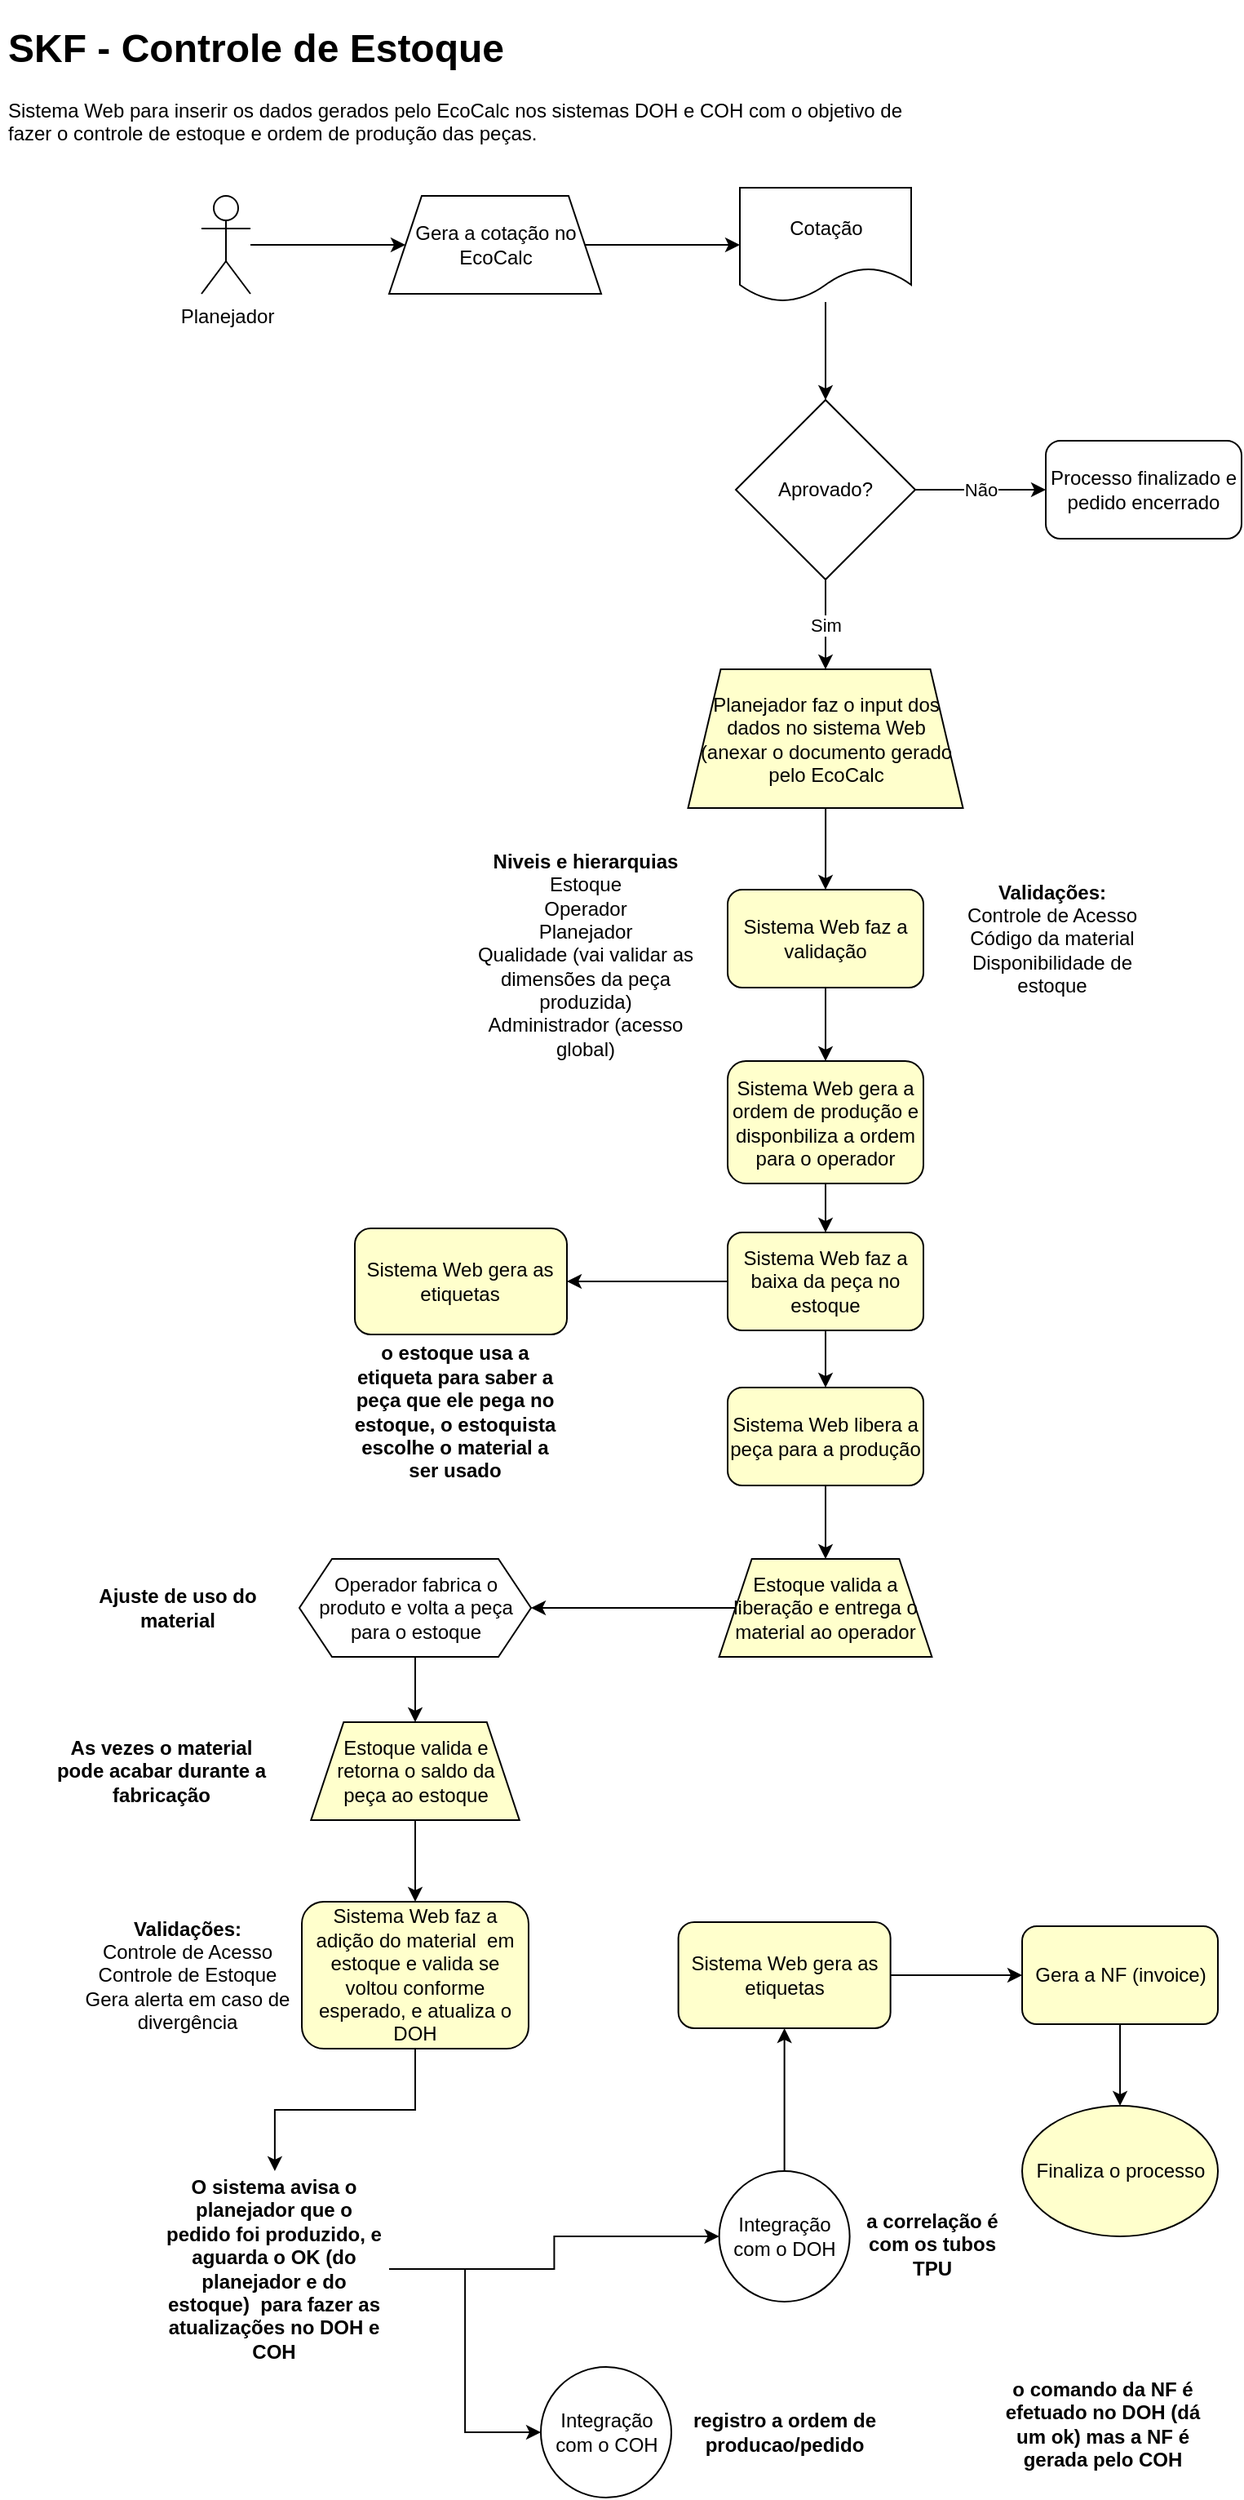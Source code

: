 <mxfile version="13.9.9" type="github">
  <diagram id="DgriANRo6SjlQrBQB8I8" name="Page-1">
    <mxGraphModel dx="1504" dy="676" grid="1" gridSize="10" guides="1" tooltips="1" connect="1" arrows="1" fold="1" page="1" pageScale="1" pageWidth="827" pageHeight="1169" math="0" shadow="0">
      <root>
        <mxCell id="0" />
        <mxCell id="1" parent="0" />
        <mxCell id="86dVdtpe8MZ_GBPZOqXo-11" style="edgeStyle=orthogonalEdgeStyle;rounded=0;orthogonalLoop=1;jettySize=auto;html=1;" edge="1" parent="1" source="86dVdtpe8MZ_GBPZOqXo-2" target="86dVdtpe8MZ_GBPZOqXo-38">
          <mxGeometry relative="1" as="geometry">
            <mxPoint x="316" y="90" as="targetPoint" />
          </mxGeometry>
        </mxCell>
        <mxCell id="86dVdtpe8MZ_GBPZOqXo-2" value="Planejador" style="shape=umlActor;verticalLabelPosition=bottom;verticalAlign=top;html=1;outlineConnect=0;" vertex="1" parent="1">
          <mxGeometry x="133.5" y="120" width="30" height="60" as="geometry" />
        </mxCell>
        <mxCell id="86dVdtpe8MZ_GBPZOqXo-12" value="Aprovado?" style="rhombus;whiteSpace=wrap;html=1;" vertex="1" parent="1">
          <mxGeometry x="461" y="245" width="110" height="110" as="geometry" />
        </mxCell>
        <mxCell id="86dVdtpe8MZ_GBPZOqXo-14" value="Processo finalizado e pedido encerrado" style="rounded=1;whiteSpace=wrap;html=1;" vertex="1" parent="1">
          <mxGeometry x="651" y="270" width="120" height="60" as="geometry" />
        </mxCell>
        <mxCell id="86dVdtpe8MZ_GBPZOqXo-16" value="" style="endArrow=classic;html=1;exitX=1;exitY=0.5;exitDx=0;exitDy=0;entryX=0;entryY=0.5;entryDx=0;entryDy=0;" edge="1" parent="1" source="86dVdtpe8MZ_GBPZOqXo-12" target="86dVdtpe8MZ_GBPZOqXo-14">
          <mxGeometry relative="1" as="geometry">
            <mxPoint x="561" y="305" as="sourcePoint" />
            <mxPoint x="661" y="305" as="targetPoint" />
            <Array as="points">
              <mxPoint x="621" y="300" />
            </Array>
          </mxGeometry>
        </mxCell>
        <mxCell id="86dVdtpe8MZ_GBPZOqXo-17" value="Não" style="edgeLabel;resizable=0;html=1;align=center;verticalAlign=middle;" connectable="0" vertex="1" parent="86dVdtpe8MZ_GBPZOqXo-16">
          <mxGeometry relative="1" as="geometry" />
        </mxCell>
        <mxCell id="86dVdtpe8MZ_GBPZOqXo-23" value="" style="edgeStyle=orthogonalEdgeStyle;rounded=0;orthogonalLoop=1;jettySize=auto;html=1;" edge="1" parent="1" source="86dVdtpe8MZ_GBPZOqXo-18" target="86dVdtpe8MZ_GBPZOqXo-22">
          <mxGeometry relative="1" as="geometry" />
        </mxCell>
        <mxCell id="86dVdtpe8MZ_GBPZOqXo-18" value="Planejador faz o input dos dados no sistema Web&lt;br&gt;(anexar o documento gerado pelo EcoCalc" style="shape=trapezoid;perimeter=trapezoidPerimeter;whiteSpace=wrap;html=1;fixedSize=1;fillColor=#FFFFCC;" vertex="1" parent="1">
          <mxGeometry x="431.75" y="410" width="168.5" height="85" as="geometry" />
        </mxCell>
        <mxCell id="86dVdtpe8MZ_GBPZOqXo-19" value="" style="endArrow=classic;html=1;exitX=0.5;exitY=1;exitDx=0;exitDy=0;entryX=0.5;entryY=0;entryDx=0;entryDy=0;" edge="1" parent="1" source="86dVdtpe8MZ_GBPZOqXo-12" target="86dVdtpe8MZ_GBPZOqXo-18">
          <mxGeometry relative="1" as="geometry">
            <mxPoint x="581" y="310" as="sourcePoint" />
            <mxPoint x="661" y="310" as="targetPoint" />
            <Array as="points" />
          </mxGeometry>
        </mxCell>
        <mxCell id="86dVdtpe8MZ_GBPZOqXo-20" value="Sim" style="edgeLabel;resizable=0;html=1;align=center;verticalAlign=middle;" connectable="0" vertex="1" parent="86dVdtpe8MZ_GBPZOqXo-19">
          <mxGeometry relative="1" as="geometry" />
        </mxCell>
        <mxCell id="86dVdtpe8MZ_GBPZOqXo-25" value="" style="edgeStyle=orthogonalEdgeStyle;rounded=0;orthogonalLoop=1;jettySize=auto;html=1;" edge="1" parent="1" source="86dVdtpe8MZ_GBPZOqXo-22" target="86dVdtpe8MZ_GBPZOqXo-24">
          <mxGeometry relative="1" as="geometry" />
        </mxCell>
        <mxCell id="86dVdtpe8MZ_GBPZOqXo-22" value="Sistema Web faz a validação" style="rounded=1;whiteSpace=wrap;html=1;fillColor=#FFFFCC;" vertex="1" parent="1">
          <mxGeometry x="456" y="545" width="120" height="60" as="geometry" />
        </mxCell>
        <mxCell id="86dVdtpe8MZ_GBPZOqXo-27" value="" style="edgeStyle=orthogonalEdgeStyle;rounded=0;orthogonalLoop=1;jettySize=auto;html=1;" edge="1" parent="1" source="86dVdtpe8MZ_GBPZOqXo-24" target="86dVdtpe8MZ_GBPZOqXo-26">
          <mxGeometry relative="1" as="geometry" />
        </mxCell>
        <mxCell id="86dVdtpe8MZ_GBPZOqXo-24" value="Sistema Web gera a ordem de produção e disponbiliza a ordem para o operador" style="rounded=1;whiteSpace=wrap;html=1;fillColor=#FFFFCC;" vertex="1" parent="1">
          <mxGeometry x="456" y="650" width="120" height="75" as="geometry" />
        </mxCell>
        <mxCell id="86dVdtpe8MZ_GBPZOqXo-29" value="" style="edgeStyle=orthogonalEdgeStyle;rounded=0;orthogonalLoop=1;jettySize=auto;html=1;" edge="1" parent="1" source="86dVdtpe8MZ_GBPZOqXo-26" target="86dVdtpe8MZ_GBPZOqXo-28">
          <mxGeometry relative="1" as="geometry" />
        </mxCell>
        <mxCell id="86dVdtpe8MZ_GBPZOqXo-83" value="" style="edgeStyle=orthogonalEdgeStyle;rounded=0;orthogonalLoop=1;jettySize=auto;html=1;" edge="1" parent="1" source="86dVdtpe8MZ_GBPZOqXo-26" target="86dVdtpe8MZ_GBPZOqXo-82">
          <mxGeometry relative="1" as="geometry" />
        </mxCell>
        <mxCell id="86dVdtpe8MZ_GBPZOqXo-26" value="Sistema Web faz a baixa da peça no estoque" style="rounded=1;whiteSpace=wrap;html=1;fillColor=#FFFFCC;" vertex="1" parent="1">
          <mxGeometry x="456" y="755" width="120" height="60" as="geometry" />
        </mxCell>
        <mxCell id="86dVdtpe8MZ_GBPZOqXo-51" value="" style="edgeStyle=orthogonalEdgeStyle;rounded=0;orthogonalLoop=1;jettySize=auto;html=1;" edge="1" parent="1" source="86dVdtpe8MZ_GBPZOqXo-28" target="86dVdtpe8MZ_GBPZOqXo-50">
          <mxGeometry relative="1" as="geometry" />
        </mxCell>
        <mxCell id="86dVdtpe8MZ_GBPZOqXo-28" value="Sistema Web libera a peça para a produção" style="rounded=1;whiteSpace=wrap;html=1;fillColor=#FFFFCC;" vertex="1" parent="1">
          <mxGeometry x="456" y="850" width="120" height="60" as="geometry" />
        </mxCell>
        <mxCell id="86dVdtpe8MZ_GBPZOqXo-40" value="" style="edgeStyle=orthogonalEdgeStyle;rounded=0;orthogonalLoop=1;jettySize=auto;html=1;" edge="1" parent="1" source="86dVdtpe8MZ_GBPZOqXo-34" target="86dVdtpe8MZ_GBPZOqXo-12">
          <mxGeometry relative="1" as="geometry" />
        </mxCell>
        <mxCell id="86dVdtpe8MZ_GBPZOqXo-34" value="Cotação" style="shape=document;whiteSpace=wrap;html=1;boundedLbl=1;" vertex="1" parent="1">
          <mxGeometry x="463.5" y="115" width="105" height="70" as="geometry" />
        </mxCell>
        <mxCell id="86dVdtpe8MZ_GBPZOqXo-39" value="" style="edgeStyle=orthogonalEdgeStyle;rounded=0;orthogonalLoop=1;jettySize=auto;html=1;" edge="1" parent="1" source="86dVdtpe8MZ_GBPZOqXo-38" target="86dVdtpe8MZ_GBPZOqXo-34">
          <mxGeometry relative="1" as="geometry" />
        </mxCell>
        <mxCell id="86dVdtpe8MZ_GBPZOqXo-38" value="&lt;span&gt;Gera a cotação no EcoCalc&lt;/span&gt;" style="shape=trapezoid;perimeter=trapezoidPerimeter;whiteSpace=wrap;html=1;fixedSize=1;" vertex="1" parent="1">
          <mxGeometry x="248.5" y="120" width="130" height="60" as="geometry" />
        </mxCell>
        <mxCell id="86dVdtpe8MZ_GBPZOqXo-41" value="&lt;span&gt;Integração com o COH&lt;/span&gt;" style="ellipse;whiteSpace=wrap;html=1;aspect=fixed;" vertex="1" parent="1">
          <mxGeometry x="341.5" y="1450" width="80" height="80" as="geometry" />
        </mxCell>
        <mxCell id="86dVdtpe8MZ_GBPZOqXo-46" value="&lt;div&gt;&lt;b&gt;Niveis e hierarquias&lt;/b&gt;&lt;/div&gt;&lt;div&gt;Estoque&lt;/div&gt;&lt;div&gt;Operador&lt;/div&gt;&lt;div&gt;Planejador&lt;/div&gt;&lt;div&gt;Qualidade (vai validar as dimensões da peça produzida)&lt;/div&gt;&lt;div&gt;Administrador (acesso global)&lt;/div&gt;" style="text;html=1;strokeColor=none;fillColor=none;align=center;verticalAlign=middle;whiteSpace=wrap;rounded=0;" vertex="1" parent="1">
          <mxGeometry x="293.5" y="537" width="150" height="96" as="geometry" />
        </mxCell>
        <mxCell id="86dVdtpe8MZ_GBPZOqXo-47" value="&lt;div&gt;&lt;b&gt;Validações:&lt;/b&gt;&lt;/div&gt;&lt;div&gt;Controle de Acesso&lt;/div&gt;&lt;div&gt;Código da material&lt;/div&gt;&lt;div&gt;Disponibilidade de estoque&lt;/div&gt;" style="text;html=1;strokeColor=none;fillColor=none;align=center;verticalAlign=middle;whiteSpace=wrap;rounded=0;" vertex="1" parent="1">
          <mxGeometry x="586" y="527" width="137.5" height="96" as="geometry" />
        </mxCell>
        <mxCell id="86dVdtpe8MZ_GBPZOqXo-54" value="" style="edgeStyle=orthogonalEdgeStyle;rounded=0;orthogonalLoop=1;jettySize=auto;html=1;" edge="1" parent="1" source="86dVdtpe8MZ_GBPZOqXo-48" target="86dVdtpe8MZ_GBPZOqXo-55">
          <mxGeometry relative="1" as="geometry">
            <mxPoint x="264.5" y="1095" as="targetPoint" />
          </mxGeometry>
        </mxCell>
        <mxCell id="86dVdtpe8MZ_GBPZOqXo-48" value="Operador fabrica o produto e volta a peça para o estoque" style="shape=hexagon;perimeter=hexagonPerimeter2;whiteSpace=wrap;html=1;fixedSize=1;" vertex="1" parent="1">
          <mxGeometry x="193.5" y="955" width="142" height="60" as="geometry" />
        </mxCell>
        <mxCell id="86dVdtpe8MZ_GBPZOqXo-52" value="" style="edgeStyle=orthogonalEdgeStyle;rounded=0;orthogonalLoop=1;jettySize=auto;html=1;" edge="1" parent="1" source="86dVdtpe8MZ_GBPZOqXo-50" target="86dVdtpe8MZ_GBPZOqXo-48">
          <mxGeometry relative="1" as="geometry" />
        </mxCell>
        <mxCell id="86dVdtpe8MZ_GBPZOqXo-50" value="Estoque valida a liberação e entrega o material ao operador" style="shape=trapezoid;perimeter=trapezoidPerimeter;whiteSpace=wrap;html=1;fixedSize=1;fillColor=#FFFFCC;" vertex="1" parent="1">
          <mxGeometry x="450.81" y="955" width="130.38" height="60" as="geometry" />
        </mxCell>
        <mxCell id="86dVdtpe8MZ_GBPZOqXo-57" value="" style="edgeStyle=orthogonalEdgeStyle;rounded=0;orthogonalLoop=1;jettySize=auto;html=1;" edge="1" parent="1" source="86dVdtpe8MZ_GBPZOqXo-55" target="86dVdtpe8MZ_GBPZOqXo-56">
          <mxGeometry relative="1" as="geometry" />
        </mxCell>
        <mxCell id="86dVdtpe8MZ_GBPZOqXo-55" value="Estoque valida e retorna o saldo da peça ao estoque" style="shape=trapezoid;perimeter=trapezoidPerimeter;whiteSpace=wrap;html=1;fixedSize=1;fillColor=#FFFFCC;" vertex="1" parent="1">
          <mxGeometry x="200.63" y="1055" width="127.75" height="60" as="geometry" />
        </mxCell>
        <mxCell id="86dVdtpe8MZ_GBPZOqXo-59" value="" style="edgeStyle=orthogonalEdgeStyle;rounded=0;orthogonalLoop=1;jettySize=auto;html=1;exitX=0.5;exitY=0;exitDx=0;exitDy=0;" edge="1" parent="1" source="86dVdtpe8MZ_GBPZOqXo-64" target="86dVdtpe8MZ_GBPZOqXo-58">
          <mxGeometry relative="1" as="geometry" />
        </mxCell>
        <mxCell id="86dVdtpe8MZ_GBPZOqXo-65" value="" style="edgeStyle=orthogonalEdgeStyle;rounded=0;orthogonalLoop=1;jettySize=auto;html=1;exitX=1;exitY=0.5;exitDx=0;exitDy=0;" edge="1" parent="1" source="86dVdtpe8MZ_GBPZOqXo-76" target="86dVdtpe8MZ_GBPZOqXo-64">
          <mxGeometry relative="1" as="geometry" />
        </mxCell>
        <mxCell id="86dVdtpe8MZ_GBPZOqXo-77" style="edgeStyle=orthogonalEdgeStyle;rounded=0;orthogonalLoop=1;jettySize=auto;html=1;" edge="1" parent="1" source="86dVdtpe8MZ_GBPZOqXo-56" target="86dVdtpe8MZ_GBPZOqXo-76">
          <mxGeometry relative="1" as="geometry" />
        </mxCell>
        <mxCell id="86dVdtpe8MZ_GBPZOqXo-56" value="Sistema Web faz a adição do material&amp;nbsp; em estoque e valida se voltou conforme esperado, e atualiza o DOH" style="rounded=1;whiteSpace=wrap;html=1;fillColor=#FFFFCC;" vertex="1" parent="1">
          <mxGeometry x="195" y="1165" width="138.99" height="90" as="geometry" />
        </mxCell>
        <mxCell id="86dVdtpe8MZ_GBPZOqXo-61" value="" style="edgeStyle=orthogonalEdgeStyle;rounded=0;orthogonalLoop=1;jettySize=auto;html=1;" edge="1" parent="1" source="86dVdtpe8MZ_GBPZOqXo-58" target="86dVdtpe8MZ_GBPZOqXo-60">
          <mxGeometry relative="1" as="geometry" />
        </mxCell>
        <mxCell id="86dVdtpe8MZ_GBPZOqXo-58" value="Sistema Web gera as etiquetas" style="whiteSpace=wrap;html=1;rounded=1;fillColor=#FFFFCC;" vertex="1" parent="1">
          <mxGeometry x="425.81" y="1177.5" width="130.01" height="65" as="geometry" />
        </mxCell>
        <mxCell id="86dVdtpe8MZ_GBPZOqXo-69" value="" style="edgeStyle=orthogonalEdgeStyle;rounded=0;orthogonalLoop=1;jettySize=auto;html=1;" edge="1" parent="1" source="86dVdtpe8MZ_GBPZOqXo-60" target="86dVdtpe8MZ_GBPZOqXo-68">
          <mxGeometry relative="1" as="geometry" />
        </mxCell>
        <mxCell id="86dVdtpe8MZ_GBPZOqXo-60" value="Gera a NF (invoice)" style="whiteSpace=wrap;html=1;rounded=1;fillColor=#FFFFCC;" vertex="1" parent="1">
          <mxGeometry x="636.515" y="1180" width="120" height="60" as="geometry" />
        </mxCell>
        <mxCell id="86dVdtpe8MZ_GBPZOqXo-64" value="&lt;span&gt;Integração com o DOH&lt;/span&gt;" style="ellipse;whiteSpace=wrap;html=1;aspect=fixed;" vertex="1" parent="1">
          <mxGeometry x="450.81" y="1330" width="80" height="80" as="geometry" />
        </mxCell>
        <mxCell id="86dVdtpe8MZ_GBPZOqXo-66" value="&lt;div&gt;&lt;b&gt;Validações:&lt;/b&gt;&lt;/div&gt;&lt;div&gt;Controle de Acesso&lt;/div&gt;&lt;div&gt;Controle de Estoque&lt;/div&gt;&lt;div&gt;Gera alerta em caso de divergência&lt;/div&gt;" style="text;html=1;strokeColor=none;fillColor=none;align=center;verticalAlign=middle;whiteSpace=wrap;rounded=0;" vertex="1" parent="1">
          <mxGeometry x="56.0" y="1162" width="137.5" height="96" as="geometry" />
        </mxCell>
        <mxCell id="86dVdtpe8MZ_GBPZOqXo-68" value="&lt;span&gt;Finaliza o processo&lt;/span&gt;" style="ellipse;whiteSpace=wrap;html=1;rounded=1;fillColor=#FFFFCC;" vertex="1" parent="1">
          <mxGeometry x="636.515" y="1290" width="120" height="80" as="geometry" />
        </mxCell>
        <mxCell id="86dVdtpe8MZ_GBPZOqXo-71" value="&lt;h1&gt;SKF - Controle de Estoque&amp;nbsp;&lt;/h1&gt;&lt;p&gt;Sistema Web para inserir os dados gerados pelo EcoCalc nos sistemas DOH e COH com o objetivo de fazer o controle de estoque e ordem de produção das peças.&lt;/p&gt;" style="text;html=1;strokeColor=none;fillColor=none;spacing=5;spacingTop=-20;whiteSpace=wrap;overflow=hidden;rounded=0;" vertex="1" parent="1">
          <mxGeometry x="10" y="10" width="580" height="120" as="geometry" />
        </mxCell>
        <mxCell id="86dVdtpe8MZ_GBPZOqXo-74" value="&lt;div&gt;&lt;b&gt;Ajuste de uso do material&lt;/b&gt;&lt;/div&gt;" style="text;html=1;strokeColor=none;fillColor=none;align=center;verticalAlign=middle;whiteSpace=wrap;rounded=0;" vertex="1" parent="1">
          <mxGeometry x="50" y="937" width="137.5" height="96" as="geometry" />
        </mxCell>
        <mxCell id="86dVdtpe8MZ_GBPZOqXo-75" value="&lt;b&gt;As vezes o material pode acabar durante a fabricação&lt;/b&gt;" style="text;html=1;strokeColor=none;fillColor=none;align=center;verticalAlign=middle;whiteSpace=wrap;rounded=0;" vertex="1" parent="1">
          <mxGeometry x="40" y="1037" width="137.5" height="96" as="geometry" />
        </mxCell>
        <mxCell id="86dVdtpe8MZ_GBPZOqXo-78" style="edgeStyle=orthogonalEdgeStyle;rounded=0;orthogonalLoop=1;jettySize=auto;html=1;entryX=0;entryY=0.5;entryDx=0;entryDy=0;" edge="1" parent="1" source="86dVdtpe8MZ_GBPZOqXo-76" target="86dVdtpe8MZ_GBPZOqXo-41">
          <mxGeometry relative="1" as="geometry" />
        </mxCell>
        <mxCell id="86dVdtpe8MZ_GBPZOqXo-76" value="&lt;b&gt;O sistema avisa o planejador que o pedido foi produzido, e aguarda o OK (do planejador e do estoque)&amp;nbsp; para fazer as atualizações no DOH e COH&lt;/b&gt;" style="text;html=1;strokeColor=none;fillColor=none;align=center;verticalAlign=middle;whiteSpace=wrap;rounded=0;" vertex="1" parent="1">
          <mxGeometry x="108.25" y="1330" width="140.25" height="120" as="geometry" />
        </mxCell>
        <mxCell id="86dVdtpe8MZ_GBPZOqXo-79" value="&lt;b&gt;registro a ordem de producao/pedido&lt;/b&gt;" style="text;html=1;strokeColor=none;fillColor=none;align=center;verticalAlign=middle;whiteSpace=wrap;rounded=0;" vertex="1" parent="1">
          <mxGeometry x="420.69" y="1455" width="140.25" height="70" as="geometry" />
        </mxCell>
        <mxCell id="86dVdtpe8MZ_GBPZOqXo-80" value="&lt;b&gt;a correlação é com os tubos TPU&lt;/b&gt;" style="text;html=1;strokeColor=none;fillColor=none;align=center;verticalAlign=middle;whiteSpace=wrap;rounded=0;" vertex="1" parent="1">
          <mxGeometry x="530.81" y="1340" width="101" height="70" as="geometry" />
        </mxCell>
        <mxCell id="86dVdtpe8MZ_GBPZOqXo-81" value="&lt;b&gt;o comando da NF é efetuado no DOH (dá um ok) mas a NF é gerada pelo COH&lt;/b&gt;" style="text;html=1;strokeColor=none;fillColor=none;align=center;verticalAlign=middle;whiteSpace=wrap;rounded=0;" vertex="1" parent="1">
          <mxGeometry x="616.26" y="1450" width="140.25" height="70" as="geometry" />
        </mxCell>
        <mxCell id="86dVdtpe8MZ_GBPZOqXo-82" value="Sistema Web gera as etiquetas" style="whiteSpace=wrap;html=1;rounded=1;fillColor=#FFFFCC;" vertex="1" parent="1">
          <mxGeometry x="227.49" y="752.5" width="130.01" height="65" as="geometry" />
        </mxCell>
        <mxCell id="86dVdtpe8MZ_GBPZOqXo-84" value="&lt;b&gt;o estoque usa a etiqueta para saber a peça que ele pega no estoque, o estoquista escolhe o material a ser usado&lt;/b&gt;" style="text;html=1;strokeColor=none;fillColor=none;align=center;verticalAlign=middle;whiteSpace=wrap;rounded=0;" vertex="1" parent="1">
          <mxGeometry x="220" y="800" width="137.5" height="130" as="geometry" />
        </mxCell>
      </root>
    </mxGraphModel>
  </diagram>
</mxfile>

